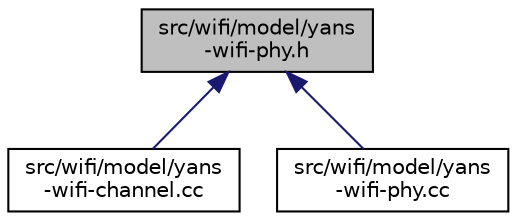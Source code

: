 digraph "src/wifi/model/yans-wifi-phy.h"
{
 // LATEX_PDF_SIZE
  edge [fontname="Helvetica",fontsize="10",labelfontname="Helvetica",labelfontsize="10"];
  node [fontname="Helvetica",fontsize="10",shape=record];
  Node1 [label="src/wifi/model/yans\l-wifi-phy.h",height=0.2,width=0.4,color="black", fillcolor="grey75", style="filled", fontcolor="black",tooltip=" "];
  Node1 -> Node2 [dir="back",color="midnightblue",fontsize="10",style="solid",fontname="Helvetica"];
  Node2 [label="src/wifi/model/yans\l-wifi-channel.cc",height=0.2,width=0.4,color="black", fillcolor="white", style="filled",URL="$yans-wifi-channel_8cc.html",tooltip=" "];
  Node1 -> Node3 [dir="back",color="midnightblue",fontsize="10",style="solid",fontname="Helvetica"];
  Node3 [label="src/wifi/model/yans\l-wifi-phy.cc",height=0.2,width=0.4,color="black", fillcolor="white", style="filled",URL="$yans-wifi-phy_8cc.html",tooltip=" "];
}
